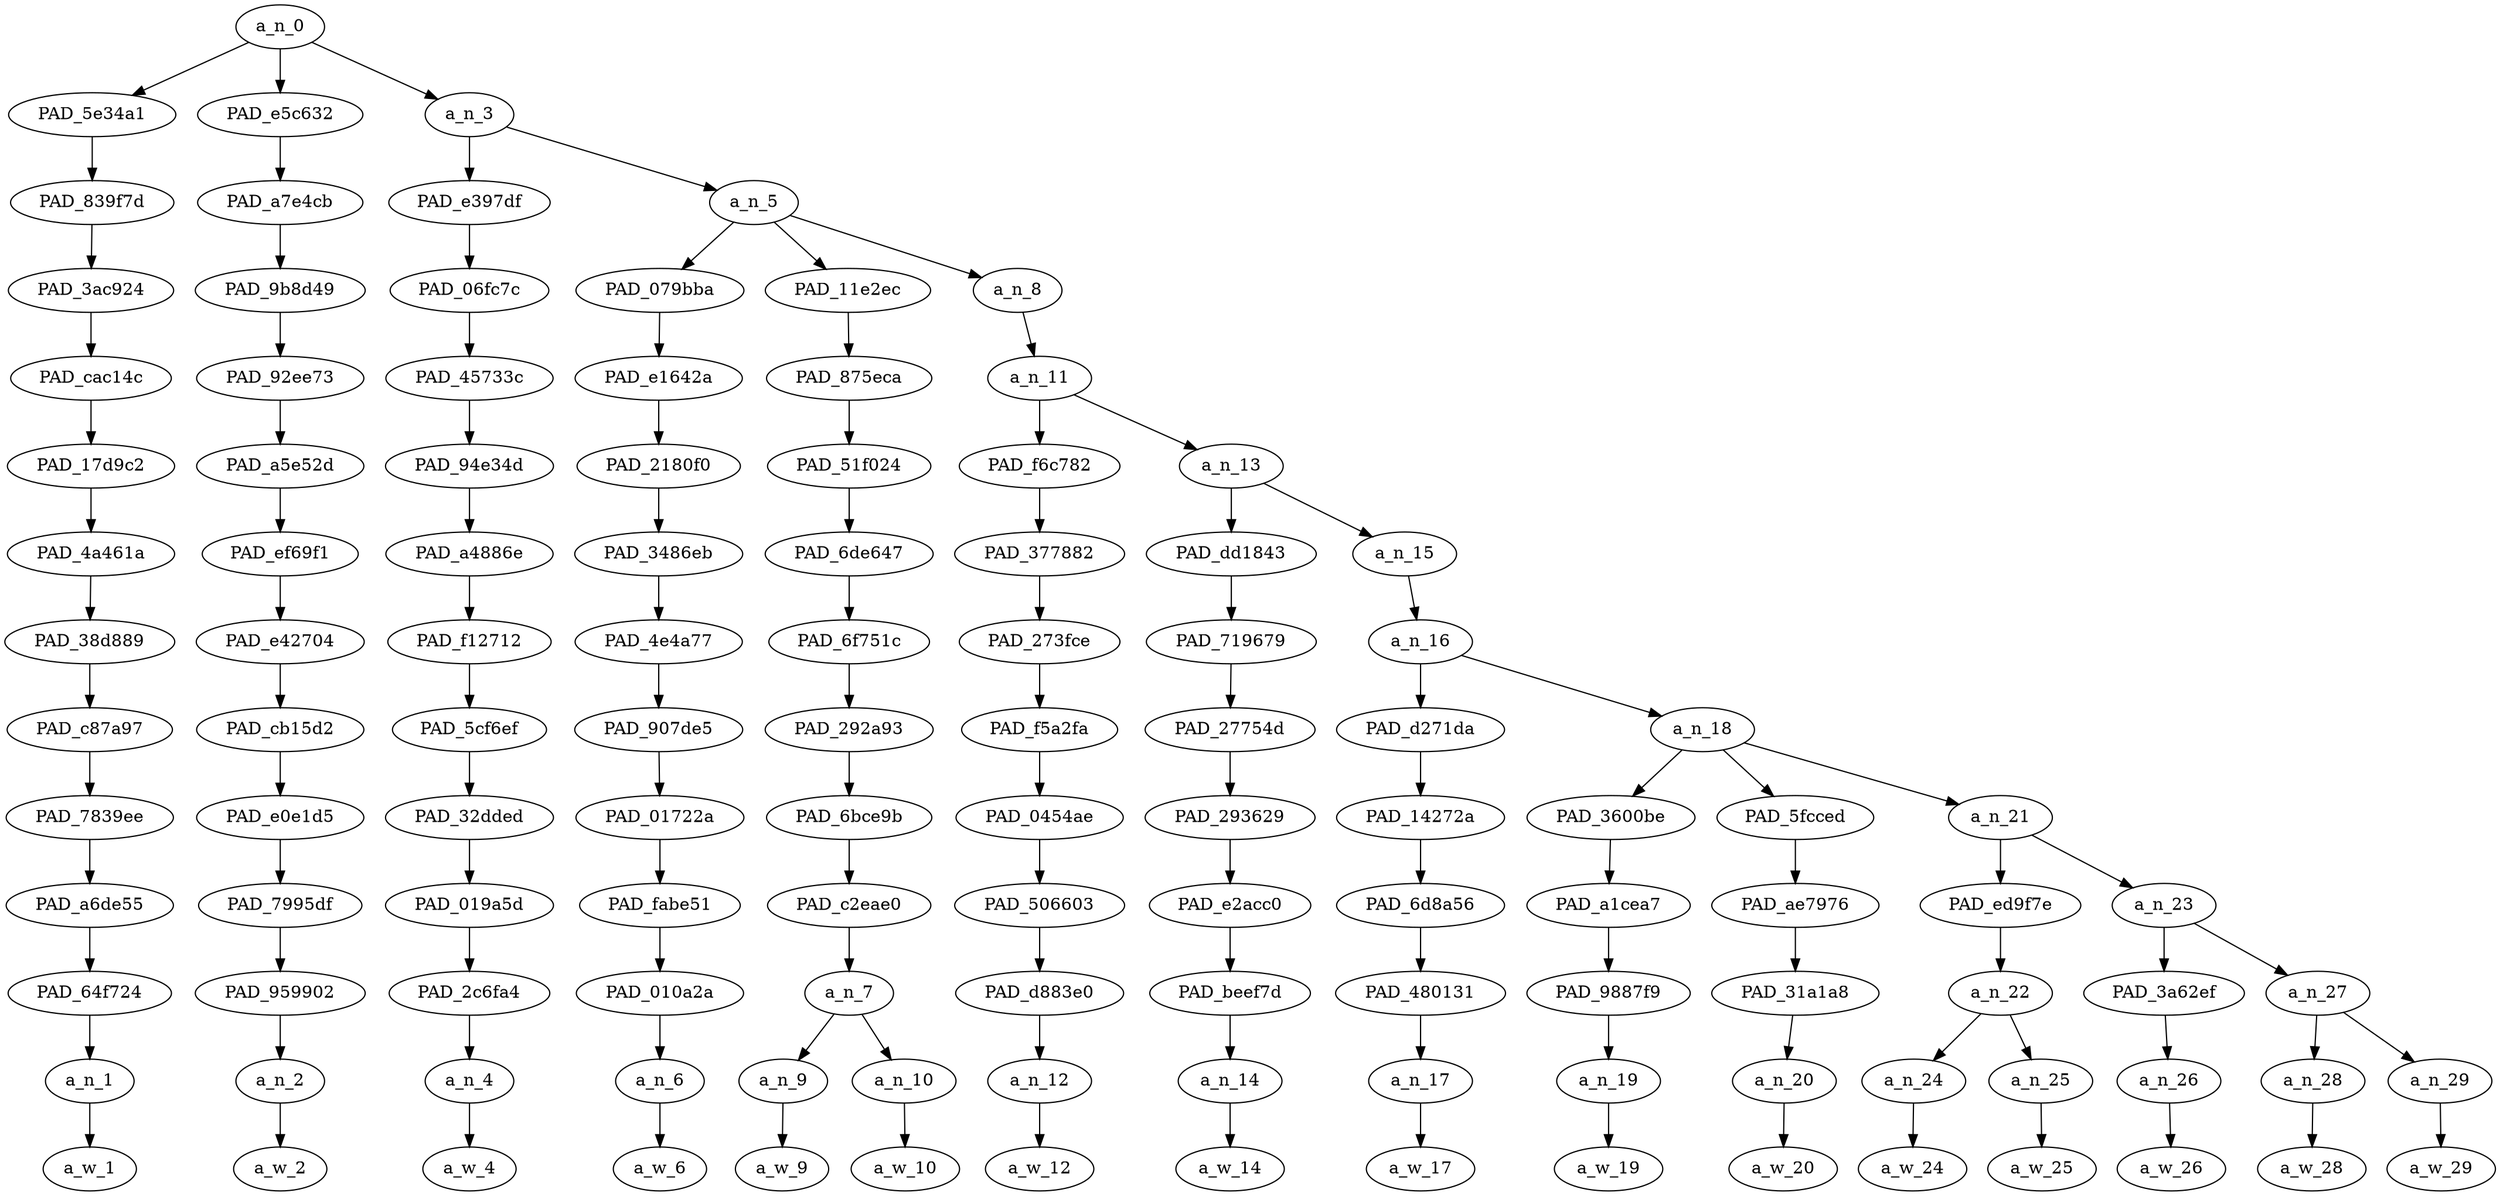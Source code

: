 strict digraph "" {
	a_n_0	[div_dir=-1,
		index=0,
		level=13,
		pos="1.4759837962962965,13!",
		text_span="[0, 1, 2, 3, 4, 5, 6, 7, 8, 9, 10, 11, 12, 13, 14, 15]",
		value=1.00000000];
	PAD_5e34a1	[div_dir=-1,
		index=0,
		level=12,
		pos="0.0,12!",
		text_span="[0]",
		value=0.02382411];
	a_n_0 -> PAD_5e34a1;
	PAD_e5c632	[div_dir=-1,
		index=1,
		level=12,
		pos="1.0,12!",
		text_span="[1]",
		value=0.02550293];
	a_n_0 -> PAD_e5c632;
	a_n_3	[div_dir=-1,
		index=2,
		level=12,
		pos="3.427951388888889,12!",
		text_span="[2, 3, 4, 5, 6, 7, 8, 9, 10, 11, 12, 13, 14, 15]",
		value=0.95057144];
	a_n_0 -> a_n_3;
	PAD_839f7d	[div_dir=-1,
		index=0,
		level=11,
		pos="0.0,11!",
		text_span="[0]",
		value=0.02382411];
	PAD_5e34a1 -> PAD_839f7d;
	PAD_3ac924	[div_dir=-1,
		index=0,
		level=10,
		pos="0.0,10!",
		text_span="[0]",
		value=0.02382411];
	PAD_839f7d -> PAD_3ac924;
	PAD_cac14c	[div_dir=-1,
		index=0,
		level=9,
		pos="0.0,9!",
		text_span="[0]",
		value=0.02382411];
	PAD_3ac924 -> PAD_cac14c;
	PAD_17d9c2	[div_dir=-1,
		index=0,
		level=8,
		pos="0.0,8!",
		text_span="[0]",
		value=0.02382411];
	PAD_cac14c -> PAD_17d9c2;
	PAD_4a461a	[div_dir=-1,
		index=0,
		level=7,
		pos="0.0,7!",
		text_span="[0]",
		value=0.02382411];
	PAD_17d9c2 -> PAD_4a461a;
	PAD_38d889	[div_dir=-1,
		index=0,
		level=6,
		pos="0.0,6!",
		text_span="[0]",
		value=0.02382411];
	PAD_4a461a -> PAD_38d889;
	PAD_c87a97	[div_dir=-1,
		index=0,
		level=5,
		pos="0.0,5!",
		text_span="[0]",
		value=0.02382411];
	PAD_38d889 -> PAD_c87a97;
	PAD_7839ee	[div_dir=-1,
		index=0,
		level=4,
		pos="0.0,4!",
		text_span="[0]",
		value=0.02382411];
	PAD_c87a97 -> PAD_7839ee;
	PAD_a6de55	[div_dir=-1,
		index=0,
		level=3,
		pos="0.0,3!",
		text_span="[0]",
		value=0.02382411];
	PAD_7839ee -> PAD_a6de55;
	PAD_64f724	[div_dir=-1,
		index=0,
		level=2,
		pos="0.0,2!",
		text_span="[0]",
		value=0.02382411];
	PAD_a6de55 -> PAD_64f724;
	a_n_1	[div_dir=-1,
		index=0,
		level=1,
		pos="0.0,1!",
		text_span="[0]",
		value=0.02382411];
	PAD_64f724 -> a_n_1;
	a_w_1	[div_dir=0,
		index=0,
		level=0,
		pos="0,0!",
		text_span="[0]",
		value=i];
	a_n_1 -> a_w_1;
	PAD_a7e4cb	[div_dir=-1,
		index=1,
		level=11,
		pos="1.0,11!",
		text_span="[1]",
		value=0.02550293];
	PAD_e5c632 -> PAD_a7e4cb;
	PAD_9b8d49	[div_dir=-1,
		index=1,
		level=10,
		pos="1.0,10!",
		text_span="[1]",
		value=0.02550293];
	PAD_a7e4cb -> PAD_9b8d49;
	PAD_92ee73	[div_dir=-1,
		index=1,
		level=9,
		pos="1.0,9!",
		text_span="[1]",
		value=0.02550293];
	PAD_9b8d49 -> PAD_92ee73;
	PAD_a5e52d	[div_dir=-1,
		index=1,
		level=8,
		pos="1.0,8!",
		text_span="[1]",
		value=0.02550293];
	PAD_92ee73 -> PAD_a5e52d;
	PAD_ef69f1	[div_dir=-1,
		index=1,
		level=7,
		pos="1.0,7!",
		text_span="[1]",
		value=0.02550293];
	PAD_a5e52d -> PAD_ef69f1;
	PAD_e42704	[div_dir=-1,
		index=1,
		level=6,
		pos="1.0,6!",
		text_span="[1]",
		value=0.02550293];
	PAD_ef69f1 -> PAD_e42704;
	PAD_cb15d2	[div_dir=-1,
		index=1,
		level=5,
		pos="1.0,5!",
		text_span="[1]",
		value=0.02550293];
	PAD_e42704 -> PAD_cb15d2;
	PAD_e0e1d5	[div_dir=-1,
		index=1,
		level=4,
		pos="1.0,4!",
		text_span="[1]",
		value=0.02550293];
	PAD_cb15d2 -> PAD_e0e1d5;
	PAD_7995df	[div_dir=-1,
		index=1,
		level=3,
		pos="1.0,3!",
		text_span="[1]",
		value=0.02550293];
	PAD_e0e1d5 -> PAD_7995df;
	PAD_959902	[div_dir=-1,
		index=1,
		level=2,
		pos="1.0,2!",
		text_span="[1]",
		value=0.02550293];
	PAD_7995df -> PAD_959902;
	a_n_2	[div_dir=-1,
		index=1,
		level=1,
		pos="1.0,1!",
		text_span="[1]",
		value=0.02550293];
	PAD_959902 -> a_n_2;
	a_w_2	[div_dir=0,
		index=1,
		level=0,
		pos="1,0!",
		text_span="[1]",
		value=really];
	a_n_2 -> a_w_2;
	PAD_e397df	[div_dir=1,
		index=2,
		level=11,
		pos="2.0,11!",
		text_span="[2]",
		value=0.01843703];
	a_n_3 -> PAD_e397df;
	a_n_5	[div_dir=-1,
		index=3,
		level=11,
		pos="4.855902777777778,11!",
		text_span="[3, 4, 5, 6, 7, 8, 9, 10, 11, 12, 13, 14, 15]",
		value=0.93207988];
	a_n_3 -> a_n_5;
	PAD_06fc7c	[div_dir=1,
		index=2,
		level=10,
		pos="2.0,10!",
		text_span="[2]",
		value=0.01843703];
	PAD_e397df -> PAD_06fc7c;
	PAD_45733c	[div_dir=1,
		index=2,
		level=9,
		pos="2.0,9!",
		text_span="[2]",
		value=0.01843703];
	PAD_06fc7c -> PAD_45733c;
	PAD_94e34d	[div_dir=1,
		index=2,
		level=8,
		pos="2.0,8!",
		text_span="[2]",
		value=0.01843703];
	PAD_45733c -> PAD_94e34d;
	PAD_a4886e	[div_dir=1,
		index=2,
		level=7,
		pos="2.0,7!",
		text_span="[2]",
		value=0.01843703];
	PAD_94e34d -> PAD_a4886e;
	PAD_f12712	[div_dir=1,
		index=2,
		level=6,
		pos="2.0,6!",
		text_span="[2]",
		value=0.01843703];
	PAD_a4886e -> PAD_f12712;
	PAD_5cf6ef	[div_dir=1,
		index=2,
		level=5,
		pos="2.0,5!",
		text_span="[2]",
		value=0.01843703];
	PAD_f12712 -> PAD_5cf6ef;
	PAD_32dded	[div_dir=1,
		index=2,
		level=4,
		pos="2.0,4!",
		text_span="[2]",
		value=0.01843703];
	PAD_5cf6ef -> PAD_32dded;
	PAD_019a5d	[div_dir=1,
		index=2,
		level=3,
		pos="2.0,3!",
		text_span="[2]",
		value=0.01843703];
	PAD_32dded -> PAD_019a5d;
	PAD_2c6fa4	[div_dir=1,
		index=2,
		level=2,
		pos="2.0,2!",
		text_span="[2]",
		value=0.01843703];
	PAD_019a5d -> PAD_2c6fa4;
	a_n_4	[div_dir=1,
		index=2,
		level=1,
		pos="2.0,1!",
		text_span="[2]",
		value=0.01843703];
	PAD_2c6fa4 -> a_n_4;
	a_w_4	[div_dir=0,
		index=2,
		level=0,
		pos="2,0!",
		text_span="[2]",
		value=be];
	a_n_4 -> a_w_4;
	PAD_079bba	[div_dir=-1,
		index=3,
		level=10,
		pos="3.0,10!",
		text_span="[3]",
		value=0.02648290];
	a_n_5 -> PAD_079bba;
	PAD_11e2ec	[div_dir=1,
		index=4,
		level=10,
		pos="4.5,10!",
		text_span="[4, 5]",
		value=0.31713514];
	a_n_5 -> PAD_11e2ec;
	a_n_8	[div_dir=-1,
		index=5,
		level=10,
		pos="7.067708333333333,10!",
		text_span="[6, 7, 8, 9, 10, 11, 12, 13, 14, 15]",
		value=0.58839428];
	a_n_5 -> a_n_8;
	PAD_e1642a	[div_dir=-1,
		index=3,
		level=9,
		pos="3.0,9!",
		text_span="[3]",
		value=0.02648290];
	PAD_079bba -> PAD_e1642a;
	PAD_2180f0	[div_dir=-1,
		index=3,
		level=8,
		pos="3.0,8!",
		text_span="[3]",
		value=0.02648290];
	PAD_e1642a -> PAD_2180f0;
	PAD_3486eb	[div_dir=-1,
		index=3,
		level=7,
		pos="3.0,7!",
		text_span="[3]",
		value=0.02648290];
	PAD_2180f0 -> PAD_3486eb;
	PAD_4e4a77	[div_dir=-1,
		index=3,
		level=6,
		pos="3.0,6!",
		text_span="[3]",
		value=0.02648290];
	PAD_3486eb -> PAD_4e4a77;
	PAD_907de5	[div_dir=-1,
		index=3,
		level=5,
		pos="3.0,5!",
		text_span="[3]",
		value=0.02648290];
	PAD_4e4a77 -> PAD_907de5;
	PAD_01722a	[div_dir=-1,
		index=3,
		level=4,
		pos="3.0,4!",
		text_span="[3]",
		value=0.02648290];
	PAD_907de5 -> PAD_01722a;
	PAD_fabe51	[div_dir=-1,
		index=3,
		level=3,
		pos="3.0,3!",
		text_span="[3]",
		value=0.02648290];
	PAD_01722a -> PAD_fabe51;
	PAD_010a2a	[div_dir=-1,
		index=3,
		level=2,
		pos="3.0,2!",
		text_span="[3]",
		value=0.02648290];
	PAD_fabe51 -> PAD_010a2a;
	a_n_6	[div_dir=-1,
		index=3,
		level=1,
		pos="3.0,1!",
		text_span="[3]",
		value=0.02648290];
	PAD_010a2a -> a_n_6;
	a_w_6	[div_dir=0,
		index=3,
		level=0,
		pos="3,0!",
		text_span="[3]",
		value=wanting];
	a_n_6 -> a_w_6;
	PAD_875eca	[div_dir=1,
		index=4,
		level=9,
		pos="4.5,9!",
		text_span="[4, 5]",
		value=0.31713514];
	PAD_11e2ec -> PAD_875eca;
	PAD_51f024	[div_dir=1,
		index=4,
		level=8,
		pos="4.5,8!",
		text_span="[4, 5]",
		value=0.31713514];
	PAD_875eca -> PAD_51f024;
	PAD_6de647	[div_dir=1,
		index=4,
		level=7,
		pos="4.5,7!",
		text_span="[4, 5]",
		value=0.31713514];
	PAD_51f024 -> PAD_6de647;
	PAD_6f751c	[div_dir=1,
		index=4,
		level=6,
		pos="4.5,6!",
		text_span="[4, 5]",
		value=0.31713514];
	PAD_6de647 -> PAD_6f751c;
	PAD_292a93	[div_dir=1,
		index=4,
		level=5,
		pos="4.5,5!",
		text_span="[4, 5]",
		value=0.31713514];
	PAD_6f751c -> PAD_292a93;
	PAD_6bce9b	[div_dir=1,
		index=4,
		level=4,
		pos="4.5,4!",
		text_span="[4, 5]",
		value=0.31713514];
	PAD_292a93 -> PAD_6bce9b;
	PAD_c2eae0	[div_dir=1,
		index=4,
		level=3,
		pos="4.5,3!",
		text_span="[4, 5]",
		value=0.31713514];
	PAD_6bce9b -> PAD_c2eae0;
	a_n_7	[div_dir=1,
		index=4,
		level=2,
		pos="4.5,2!",
		text_span="[4, 5]",
		value=0.31713514];
	PAD_c2eae0 -> a_n_7;
	a_n_9	[div_dir=-1,
		index=4,
		level=1,
		pos="4.0,1!",
		text_span="[4]",
		value=0.03103647];
	a_n_7 -> a_n_9;
	a_n_10	[div_dir=1,
		index=5,
		level=1,
		pos="5.0,1!",
		text_span="[5]",
		value=0.28588862];
	a_n_7 -> a_n_10;
	a_w_9	[div_dir=0,
		index=4,
		level=0,
		pos="4,0!",
		text_span="[4]",
		value=these];
	a_n_9 -> a_w_9;
	a_w_10	[div_dir=0,
		index=5,
		level=0,
		pos="5,0!",
		text_span="[5]",
		value=niggas];
	a_n_10 -> a_w_10;
	a_n_11	[div_dir=-1,
		index=5,
		level=9,
		pos="7.067708333333333,9!",
		text_span="[6, 7, 8, 9, 10, 11, 12, 13, 14, 15]",
		value=0.58819506];
	a_n_8 -> a_n_11;
	PAD_f6c782	[div_dir=1,
		index=5,
		level=8,
		pos="6.0,8!",
		text_span="[6]",
		value=0.01828607];
	a_n_11 -> PAD_f6c782;
	a_n_13	[div_dir=-1,
		index=6,
		level=8,
		pos="8.135416666666666,8!",
		text_span="[7, 8, 9, 10, 11, 12, 13, 14, 15]",
		value=0.56970979];
	a_n_11 -> a_n_13;
	PAD_377882	[div_dir=1,
		index=5,
		level=7,
		pos="6.0,7!",
		text_span="[6]",
		value=0.01828607];
	PAD_f6c782 -> PAD_377882;
	PAD_273fce	[div_dir=1,
		index=5,
		level=6,
		pos="6.0,6!",
		text_span="[6]",
		value=0.01828607];
	PAD_377882 -> PAD_273fce;
	PAD_f5a2fa	[div_dir=1,
		index=5,
		level=5,
		pos="6.0,5!",
		text_span="[6]",
		value=0.01828607];
	PAD_273fce -> PAD_f5a2fa;
	PAD_0454ae	[div_dir=1,
		index=5,
		level=4,
		pos="6.0,4!",
		text_span="[6]",
		value=0.01828607];
	PAD_f5a2fa -> PAD_0454ae;
	PAD_506603	[div_dir=1,
		index=5,
		level=3,
		pos="6.0,3!",
		text_span="[6]",
		value=0.01828607];
	PAD_0454ae -> PAD_506603;
	PAD_d883e0	[div_dir=1,
		index=5,
		level=2,
		pos="6.0,2!",
		text_span="[6]",
		value=0.01828607];
	PAD_506603 -> PAD_d883e0;
	a_n_12	[div_dir=1,
		index=6,
		level=1,
		pos="6.0,1!",
		text_span="[6]",
		value=0.01828607];
	PAD_d883e0 -> a_n_12;
	a_w_12	[div_dir=0,
		index=6,
		level=0,
		pos="6,0!",
		text_span="[6]",
		value=to];
	a_n_12 -> a_w_12;
	PAD_dd1843	[div_dir=-1,
		index=6,
		level=7,
		pos="7.0,7!",
		text_span="[7]",
		value=0.02232146];
	a_n_13 -> PAD_dd1843;
	a_n_15	[div_dir=-1,
		index=7,
		level=7,
		pos="9.270833333333332,7!",
		text_span="[8, 9, 10, 11, 12, 13, 14, 15]",
		value=0.54714438];
	a_n_13 -> a_n_15;
	PAD_719679	[div_dir=-1,
		index=6,
		level=6,
		pos="7.0,6!",
		text_span="[7]",
		value=0.02232146];
	PAD_dd1843 -> PAD_719679;
	PAD_27754d	[div_dir=-1,
		index=6,
		level=5,
		pos="7.0,5!",
		text_span="[7]",
		value=0.02232146];
	PAD_719679 -> PAD_27754d;
	PAD_293629	[div_dir=-1,
		index=6,
		level=4,
		pos="7.0,4!",
		text_span="[7]",
		value=0.02232146];
	PAD_27754d -> PAD_293629;
	PAD_e2acc0	[div_dir=-1,
		index=6,
		level=3,
		pos="7.0,3!",
		text_span="[7]",
		value=0.02232146];
	PAD_293629 -> PAD_e2acc0;
	PAD_beef7d	[div_dir=-1,
		index=6,
		level=2,
		pos="7.0,2!",
		text_span="[7]",
		value=0.02232146];
	PAD_e2acc0 -> PAD_beef7d;
	a_n_14	[div_dir=-1,
		index=7,
		level=1,
		pos="7.0,1!",
		text_span="[7]",
		value=0.02232146];
	PAD_beef7d -> a_n_14;
	a_w_14	[div_dir=0,
		index=7,
		level=0,
		pos="7,0!",
		text_span="[7]",
		value=know];
	a_n_14 -> a_w_14;
	a_n_16	[div_dir=-1,
		index=7,
		level=6,
		pos="9.270833333333332,6!",
		text_span="[8, 9, 10, 11, 12, 13, 14, 15]",
		value=0.54689130];
	a_n_15 -> a_n_16;
	PAD_d271da	[div_dir=-1,
		index=7,
		level=5,
		pos="8.0,5!",
		text_span="[8]",
		value=0.02039218];
	a_n_16 -> PAD_d271da;
	a_n_18	[div_dir=-1,
		index=8,
		level=5,
		pos="10.541666666666666,5!",
		text_span="[9, 10, 11, 12, 13, 14, 15]",
		value=0.52624603];
	a_n_16 -> a_n_18;
	PAD_14272a	[div_dir=-1,
		index=7,
		level=4,
		pos="8.0,4!",
		text_span="[8]",
		value=0.02039218];
	PAD_d271da -> PAD_14272a;
	PAD_6d8a56	[div_dir=-1,
		index=7,
		level=3,
		pos="8.0,3!",
		text_span="[8]",
		value=0.02039218];
	PAD_14272a -> PAD_6d8a56;
	PAD_480131	[div_dir=-1,
		index=7,
		level=2,
		pos="8.0,2!",
		text_span="[8]",
		value=0.02039218];
	PAD_6d8a56 -> PAD_480131;
	a_n_17	[div_dir=-1,
		index=8,
		level=1,
		pos="8.0,1!",
		text_span="[8]",
		value=0.02039218];
	PAD_480131 -> a_n_17;
	a_w_17	[div_dir=0,
		index=8,
		level=0,
		pos="8,0!",
		text_span="[8]",
		value=i1];
	a_n_17 -> a_w_17;
	PAD_3600be	[div_dir=-1,
		index=8,
		level=4,
		pos="9.0,4!",
		text_span="[9]",
		value=0.01871385];
	a_n_18 -> PAD_3600be;
	PAD_5fcced	[div_dir=-1,
		index=9,
		level=4,
		pos="10.0,4!",
		text_span="[10]",
		value=0.01818606];
	a_n_18 -> PAD_5fcced;
	a_n_21	[div_dir=-1,
		index=10,
		level=4,
		pos="12.625,4!",
		text_span="[11, 12, 13, 14, 15]",
		value=0.48908212];
	a_n_18 -> a_n_21;
	PAD_a1cea7	[div_dir=-1,
		index=8,
		level=3,
		pos="9.0,3!",
		text_span="[9]",
		value=0.01871385];
	PAD_3600be -> PAD_a1cea7;
	PAD_9887f9	[div_dir=-1,
		index=8,
		level=2,
		pos="9.0,2!",
		text_span="[9]",
		value=0.01871385];
	PAD_a1cea7 -> PAD_9887f9;
	a_n_19	[div_dir=-1,
		index=9,
		level=1,
		pos="9.0,1!",
		text_span="[9]",
		value=0.01871385];
	PAD_9887f9 -> a_n_19;
	a_w_19	[div_dir=0,
		index=9,
		level=0,
		pos="9,0!",
		text_span="[9]",
		value=am];
	a_n_19 -> a_w_19;
	PAD_ae7976	[div_dir=-1,
		index=9,
		level=3,
		pos="10.0,3!",
		text_span="[10]",
		value=0.01818606];
	PAD_5fcced -> PAD_ae7976;
	PAD_31a1a8	[div_dir=-1,
		index=9,
		level=2,
		pos="10.0,2!",
		text_span="[10]",
		value=0.01818606];
	PAD_ae7976 -> PAD_31a1a8;
	a_n_20	[div_dir=-1,
		index=10,
		level=1,
		pos="10.0,1!",
		text_span="[10]",
		value=0.01818606];
	PAD_31a1a8 -> a_n_20;
	a_w_20	[div_dir=0,
		index=10,
		level=0,
		pos="10,0!",
		text_span="[10]",
		value=not];
	a_n_20 -> a_w_20;
	PAD_ed9f7e	[div_dir=1,
		index=10,
		level=3,
		pos="11.5,3!",
		text_span="[11, 12]",
		value=0.09694149];
	a_n_21 -> PAD_ed9f7e;
	a_n_23	[div_dir=-1,
		index=11,
		level=3,
		pos="13.75,3!",
		text_span="[13, 14, 15]",
		value=0.39184316];
	a_n_21 -> a_n_23;
	a_n_22	[div_dir=1,
		index=10,
		level=2,
		pos="11.5,2!",
		text_span="[11, 12]",
		value=0.09694149];
	PAD_ed9f7e -> a_n_22;
	a_n_24	[div_dir=-1,
		index=11,
		level=1,
		pos="11.0,1!",
		text_span="[11]",
		value=0.02341821];
	a_n_22 -> a_n_24;
	a_n_25	[div_dir=1,
		index=12,
		level=1,
		pos="12.0,1!",
		text_span="[12]",
		value=0.07350439];
	a_n_22 -> a_n_25;
	a_w_24	[div_dir=0,
		index=11,
		level=0,
		pos="11,0!",
		text_span="[11]",
		value=the];
	a_n_24 -> a_w_24;
	a_w_25	[div_dir=0,
		index=12,
		level=0,
		pos="12,0!",
		text_span="[12]",
		value=guh];
	a_n_25 -> a_w_25;
	PAD_3a62ef	[div_dir=1,
		index=11,
		level=2,
		pos="13.0,2!",
		text_span="[13]",
		value=0.04752088];
	a_n_23 -> PAD_3a62ef;
	a_n_27	[div_dir=-1,
		index=12,
		level=2,
		pos="14.5,2!",
		text_span="[14, 15]",
		value=0.34391691];
	a_n_23 -> a_n_27;
	a_n_26	[div_dir=1,
		index=13,
		level=1,
		pos="13.0,1!",
		text_span="[13]",
		value=0.04752088];
	PAD_3a62ef -> a_n_26;
	a_w_26	[div_dir=0,
		index=13,
		level=0,
		pos="13,0!",
		text_span="[13]",
		value=for];
	a_n_26 -> a_w_26;
	a_n_28	[div_dir=-1,
		index=14,
		level=1,
		pos="14.0,1!",
		text_span="[14]",
		value=0.18477525];
	a_n_27 -> a_n_28;
	a_n_29	[div_dir=-1,
		index=15,
		level=1,
		pos="15.0,1!",
		text_span="[15]",
		value=0.15862259];
	a_n_27 -> a_n_29;
	a_w_28	[div_dir=0,
		index=14,
		level=0,
		pos="14,0!",
		text_span="[14]",
		value=queer];
	a_n_28 -> a_w_28;
	a_w_29	[div_dir=0,
		index=15,
		level=0,
		pos="15,0!",
		text_span="[15]",
		value=baiting];
	a_n_29 -> a_w_29;
}
